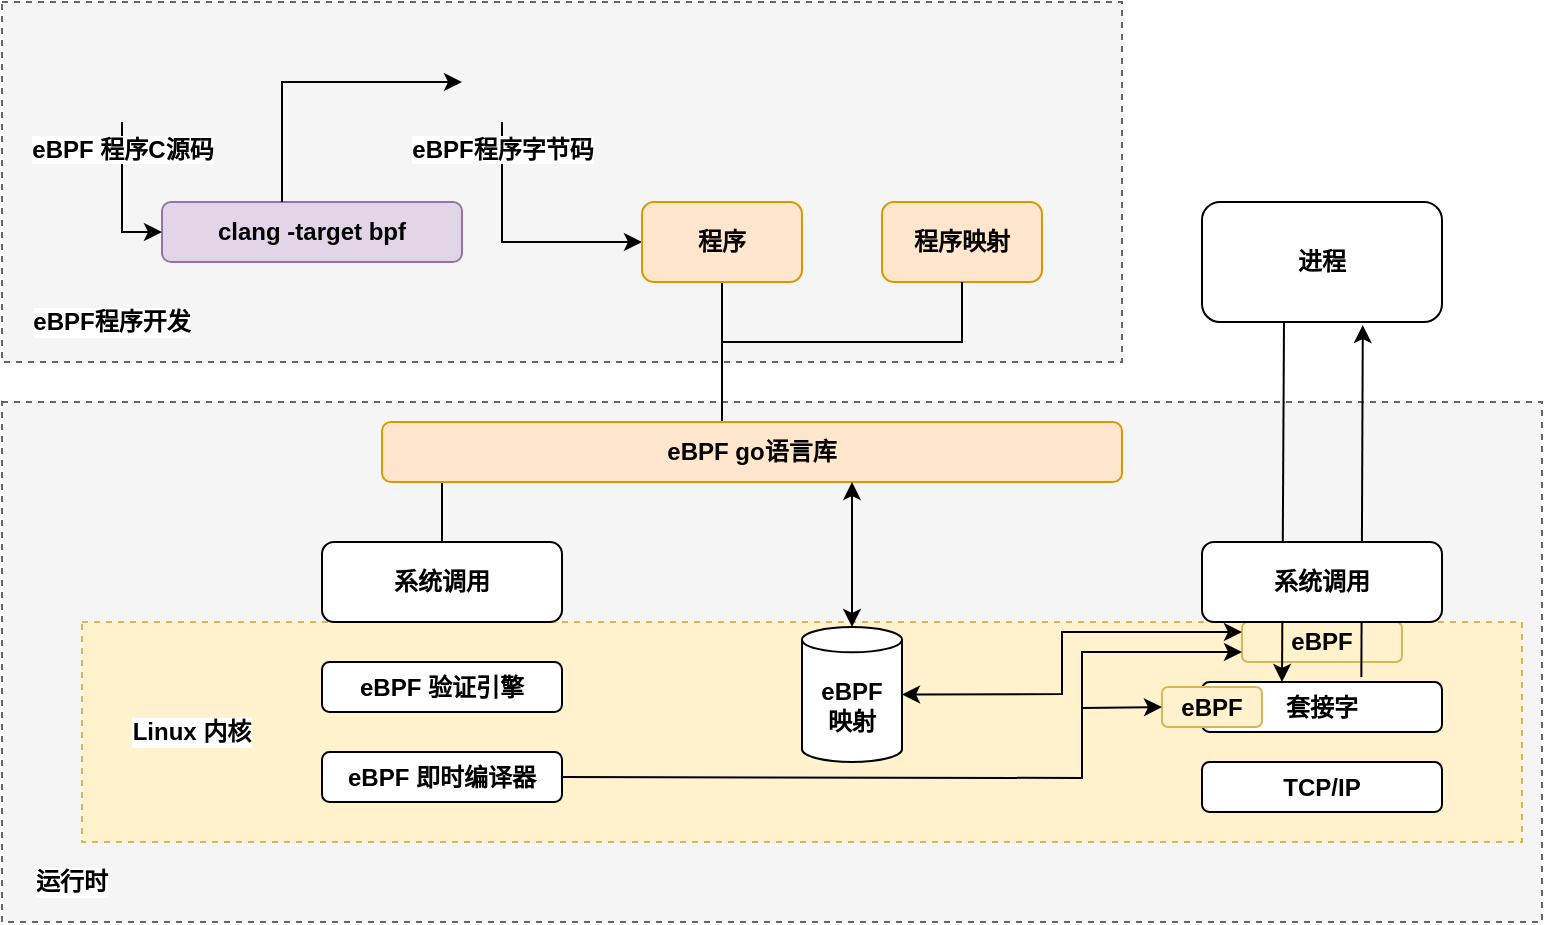 <mxfile version="20.2.2" type="github">
  <diagram id="2NR-QRxBcaR07NPv3wB8" name="第 1 页">
    <mxGraphModel dx="981" dy="526" grid="1" gridSize="10" guides="1" tooltips="1" connect="1" arrows="1" fold="1" page="1" pageScale="1" pageWidth="827" pageHeight="1169" math="0" shadow="0">
      <root>
        <mxCell id="0" />
        <mxCell id="1" parent="0" />
        <mxCell id="S8xH9RBU_SRHQgKJHc0K-46" value="" style="rounded=0;whiteSpace=wrap;html=1;shadow=0;glass=0;dashed=1;labelBackgroundColor=none;sketch=0;fontColor=#333333;strokeColor=#666666;fillColor=#f5f5f5;" vertex="1" parent="1">
          <mxGeometry x="40" y="260" width="770" height="260" as="geometry" />
        </mxCell>
        <mxCell id="S8xH9RBU_SRHQgKJHc0K-15" value="" style="rounded=0;whiteSpace=wrap;html=1;labelBackgroundColor=default;sketch=0;fillColor=#f5f5f5;glass=0;shadow=0;dashed=1;strokeColor=#666666;fontColor=#333333;" vertex="1" parent="1">
          <mxGeometry x="40" y="60" width="560" height="180" as="geometry" />
        </mxCell>
        <mxCell id="S8xH9RBU_SRHQgKJHc0K-8" value="clang -target bpf" style="rounded=1;whiteSpace=wrap;html=1;labelBackgroundColor=none;sketch=0;fillColor=#e1d5e7;strokeColor=#9673a6;fontStyle=1" vertex="1" parent="1">
          <mxGeometry x="120" y="160" width="150" height="30" as="geometry" />
        </mxCell>
        <mxCell id="S8xH9RBU_SRHQgKJHc0K-10" value="" style="endArrow=classic;html=1;rounded=0;fontColor=default;exitX=0.5;exitY=1;exitDx=0;exitDy=0;entryX=0;entryY=0.5;entryDx=0;entryDy=0;" edge="1" parent="1" source="S8xH9RBU_SRHQgKJHc0K-5" target="S8xH9RBU_SRHQgKJHc0K-8">
          <mxGeometry width="50" height="50" relative="1" as="geometry">
            <mxPoint x="340" y="270" as="sourcePoint" />
            <mxPoint x="390" y="220" as="targetPoint" />
            <Array as="points">
              <mxPoint x="100" y="175" />
            </Array>
          </mxGeometry>
        </mxCell>
        <mxCell id="S8xH9RBU_SRHQgKJHc0K-5" value="eBPF 程序C源码" style="shape=image;html=1;verticalAlign=top;verticalLabelPosition=bottom;labelBackgroundColor=#ffffff;imageAspect=0;aspect=fixed;image=https://cdn4.iconfinder.com/data/icons/online-marketing-hand-drawn-vol-4/52/web__development__coding__script__service__code__developers-128.png;sketch=0;fontColor=default;fontStyle=1" vertex="1" parent="1">
          <mxGeometry x="80" y="80" width="40" height="40" as="geometry" />
        </mxCell>
        <mxCell id="S8xH9RBU_SRHQgKJHc0K-11" value="" style="endArrow=classic;html=1;rounded=0;fontColor=default;entryX=0;entryY=0.5;entryDx=0;entryDy=0;" edge="1" parent="1" target="S8xH9RBU_SRHQgKJHc0K-7">
          <mxGeometry width="50" height="50" relative="1" as="geometry">
            <mxPoint x="180" y="160" as="sourcePoint" />
            <mxPoint x="230" y="110" as="targetPoint" />
            <Array as="points">
              <mxPoint x="180" y="100" />
            </Array>
          </mxGeometry>
        </mxCell>
        <mxCell id="S8xH9RBU_SRHQgKJHc0K-13" value="" style="endArrow=classic;html=1;rounded=0;fontColor=default;exitX=0.5;exitY=1;exitDx=0;exitDy=0;entryX=0;entryY=0.5;entryDx=0;entryDy=0;" edge="1" parent="1" source="S8xH9RBU_SRHQgKJHc0K-7" target="S8xH9RBU_SRHQgKJHc0K-12">
          <mxGeometry width="50" height="50" relative="1" as="geometry">
            <mxPoint x="340" y="270" as="sourcePoint" />
            <mxPoint x="390" y="220" as="targetPoint" />
            <Array as="points">
              <mxPoint x="290" y="180" />
            </Array>
          </mxGeometry>
        </mxCell>
        <mxCell id="S8xH9RBU_SRHQgKJHc0K-7" value="eBPF程序字节码" style="shape=image;html=1;verticalAlign=top;verticalLabelPosition=bottom;labelBackgroundColor=#ffffff;imageAspect=0;aspect=fixed;image=https://cdn4.iconfinder.com/data/icons/online-marketing-hand-drawn-vol-4/52/web__development__coding__script__service__code__developers-128.png;sketch=0;fontColor=default;fontStyle=1" vertex="1" parent="1">
          <mxGeometry x="270" y="80" width="40" height="40" as="geometry" />
        </mxCell>
        <mxCell id="S8xH9RBU_SRHQgKJHc0K-14" value="程序映射" style="rounded=1;whiteSpace=wrap;html=1;labelBackgroundColor=none;sketch=0;fillColor=#ffe6cc;strokeColor=#d79b00;fontStyle=1" vertex="1" parent="1">
          <mxGeometry x="480" y="160" width="80" height="40" as="geometry" />
        </mxCell>
        <mxCell id="S8xH9RBU_SRHQgKJHc0K-16" value="eBPF程序开发" style="text;html=1;strokeColor=none;fillColor=none;align=center;verticalAlign=middle;whiteSpace=wrap;rounded=0;labelBackgroundColor=default;sketch=0;fontColor=default;fontStyle=1" vertex="1" parent="1">
          <mxGeometry x="50" y="210" width="90" height="20" as="geometry" />
        </mxCell>
        <mxCell id="S8xH9RBU_SRHQgKJHc0K-18" value="" style="endArrow=none;html=1;rounded=0;fontColor=default;entryX=0.5;entryY=1;entryDx=0;entryDy=0;" edge="1" parent="1" target="S8xH9RBU_SRHQgKJHc0K-12">
          <mxGeometry width="50" height="50" relative="1" as="geometry">
            <mxPoint x="400" y="270" as="sourcePoint" />
            <mxPoint x="390" y="210" as="targetPoint" />
          </mxGeometry>
        </mxCell>
        <mxCell id="S8xH9RBU_SRHQgKJHc0K-19" value="" style="endArrow=none;html=1;rounded=0;fontColor=default;exitX=0.5;exitY=1;exitDx=0;exitDy=0;" edge="1" parent="1" source="S8xH9RBU_SRHQgKJHc0K-14">
          <mxGeometry width="50" height="50" relative="1" as="geometry">
            <mxPoint x="340" y="260" as="sourcePoint" />
            <mxPoint x="400" y="230" as="targetPoint" />
            <Array as="points">
              <mxPoint x="520" y="230" />
            </Array>
          </mxGeometry>
        </mxCell>
        <mxCell id="S8xH9RBU_SRHQgKJHc0K-20" value="" style="rounded=0;whiteSpace=wrap;html=1;shadow=0;glass=0;dashed=1;labelBackgroundColor=none;sketch=0;fillColor=#fff2cc;strokeColor=#d6b656;" vertex="1" parent="1">
          <mxGeometry x="80" y="370" width="720" height="110" as="geometry" />
        </mxCell>
        <mxCell id="S8xH9RBU_SRHQgKJHc0K-22" value="进程" style="rounded=1;whiteSpace=wrap;html=1;shadow=0;glass=0;labelBackgroundColor=none;sketch=0;fontColor=default;fillColor=default;gradientColor=none;fontStyle=1" vertex="1" parent="1">
          <mxGeometry x="640" y="160" width="120" height="60" as="geometry" />
        </mxCell>
        <mxCell id="S8xH9RBU_SRHQgKJHc0K-23" value="系统调用" style="rounded=1;whiteSpace=wrap;html=1;shadow=0;glass=0;labelBackgroundColor=none;sketch=0;fontColor=default;fillColor=default;gradientColor=none;fontStyle=1" vertex="1" parent="1">
          <mxGeometry x="200" y="330" width="120" height="40" as="geometry" />
        </mxCell>
        <mxCell id="S8xH9RBU_SRHQgKJHc0K-25" value="Linux 内核" style="text;html=1;strokeColor=none;fillColor=none;align=center;verticalAlign=middle;whiteSpace=wrap;rounded=0;labelBackgroundColor=default;sketch=0;fontColor=default;rotation=0;fontStyle=1" vertex="1" parent="1">
          <mxGeometry x="90" y="415" width="90" height="20" as="geometry" />
        </mxCell>
        <mxCell id="S8xH9RBU_SRHQgKJHc0K-26" value="" style="endArrow=none;html=1;rounded=0;fontColor=default;entryX=0.5;entryY=0;entryDx=0;entryDy=0;" edge="1" parent="1" target="S8xH9RBU_SRHQgKJHc0K-23">
          <mxGeometry width="50" height="50" relative="1" as="geometry">
            <mxPoint x="260" y="300" as="sourcePoint" />
            <mxPoint x="390" y="270" as="targetPoint" />
          </mxGeometry>
        </mxCell>
        <mxCell id="S8xH9RBU_SRHQgKJHc0K-27" value="eBPF 验证引擎" style="rounded=1;whiteSpace=wrap;html=1;shadow=0;glass=0;labelBackgroundColor=none;sketch=0;fontColor=default;fillColor=default;gradientColor=none;fontStyle=1" vertex="1" parent="1">
          <mxGeometry x="200" y="390" width="120" height="25" as="geometry" />
        </mxCell>
        <mxCell id="S8xH9RBU_SRHQgKJHc0K-28" value="eBPF 即时编译器" style="rounded=1;whiteSpace=wrap;html=1;shadow=0;glass=0;labelBackgroundColor=none;sketch=0;fontColor=default;fillColor=default;gradientColor=none;fontStyle=1" vertex="1" parent="1">
          <mxGeometry x="200" y="435" width="120" height="25" as="geometry" />
        </mxCell>
        <mxCell id="S8xH9RBU_SRHQgKJHc0K-29" value="套接字" style="rounded=1;whiteSpace=wrap;html=1;shadow=0;glass=0;labelBackgroundColor=none;sketch=0;fontColor=default;fillColor=default;gradientColor=none;fontStyle=1" vertex="1" parent="1">
          <mxGeometry x="640" y="400" width="120" height="25" as="geometry" />
        </mxCell>
        <mxCell id="S8xH9RBU_SRHQgKJHc0K-30" value="TCP/IP" style="rounded=1;whiteSpace=wrap;html=1;shadow=0;glass=0;labelBackgroundColor=none;sketch=0;fontColor=default;fillColor=default;gradientColor=none;fontStyle=1" vertex="1" parent="1">
          <mxGeometry x="640" y="440" width="120" height="25" as="geometry" />
        </mxCell>
        <mxCell id="S8xH9RBU_SRHQgKJHc0K-31" value="eBPF" style="rounded=1;whiteSpace=wrap;html=1;shadow=0;glass=0;labelBackgroundColor=none;sketch=0;fillColor=#fff2cc;strokeColor=#d6b656;fontStyle=1" vertex="1" parent="1">
          <mxGeometry x="620" y="402.5" width="50" height="20" as="geometry" />
        </mxCell>
        <mxCell id="S8xH9RBU_SRHQgKJHc0K-32" value="eBPF" style="rounded=1;whiteSpace=wrap;html=1;shadow=0;glass=0;labelBackgroundColor=none;sketch=0;fillColor=#fff2cc;strokeColor=#d6b656;fontStyle=1" vertex="1" parent="1">
          <mxGeometry x="660" y="370" width="80" height="20" as="geometry" />
        </mxCell>
        <mxCell id="S8xH9RBU_SRHQgKJHc0K-33" value="" style="endArrow=classic;html=1;rounded=0;fontColor=default;" edge="1" parent="1">
          <mxGeometry width="50" height="50" relative="1" as="geometry">
            <mxPoint x="681" y="220" as="sourcePoint" />
            <mxPoint x="680" y="400" as="targetPoint" />
          </mxGeometry>
        </mxCell>
        <mxCell id="S8xH9RBU_SRHQgKJHc0K-34" value="" style="endArrow=classic;html=1;rounded=0;fontColor=default;exitX=0.664;exitY=-0.102;exitDx=0;exitDy=0;entryX=0.67;entryY=1.026;entryDx=0;entryDy=0;exitPerimeter=0;entryPerimeter=0;" edge="1" parent="1" source="S8xH9RBU_SRHQgKJHc0K-29" target="S8xH9RBU_SRHQgKJHc0K-22">
          <mxGeometry width="50" height="50" relative="1" as="geometry">
            <mxPoint x="340" y="320" as="sourcePoint" />
            <mxPoint x="390" y="270" as="targetPoint" />
          </mxGeometry>
        </mxCell>
        <mxCell id="S8xH9RBU_SRHQgKJHc0K-24" value="系统调用" style="rounded=1;whiteSpace=wrap;html=1;shadow=0;glass=0;labelBackgroundColor=none;sketch=0;fontColor=default;fillColor=default;gradientColor=none;fontStyle=1" vertex="1" parent="1">
          <mxGeometry x="640" y="330" width="120" height="40" as="geometry" />
        </mxCell>
        <mxCell id="S8xH9RBU_SRHQgKJHc0K-12" value="程序" style="rounded=1;whiteSpace=wrap;html=1;labelBackgroundColor=none;sketch=0;fillColor=#ffe6cc;strokeColor=#d79b00;fontStyle=1" vertex="1" parent="1">
          <mxGeometry x="360" y="160" width="80" height="40" as="geometry" />
        </mxCell>
        <mxCell id="S8xH9RBU_SRHQgKJHc0K-17" value="eBPF go语言库" style="rounded=1;whiteSpace=wrap;html=1;labelBackgroundColor=none;sketch=0;fillColor=#ffe6cc;strokeColor=#d79b00;fontStyle=1" vertex="1" parent="1">
          <mxGeometry x="230" y="270" width="370" height="30" as="geometry" />
        </mxCell>
        <mxCell id="S8xH9RBU_SRHQgKJHc0K-35" value="" style="endArrow=classic;html=1;rounded=0;fontColor=default;exitX=1;exitY=0.5;exitDx=0;exitDy=0;entryX=0;entryY=0.75;entryDx=0;entryDy=0;" edge="1" parent="1" source="S8xH9RBU_SRHQgKJHc0K-28" target="S8xH9RBU_SRHQgKJHc0K-32">
          <mxGeometry width="50" height="50" relative="1" as="geometry">
            <mxPoint x="350" y="470" as="sourcePoint" />
            <mxPoint x="660" y="380" as="targetPoint" />
            <Array as="points">
              <mxPoint x="580" y="448" />
              <mxPoint x="580" y="385" />
            </Array>
          </mxGeometry>
        </mxCell>
        <mxCell id="S8xH9RBU_SRHQgKJHc0K-36" value="" style="endArrow=classic;html=1;rounded=0;fontColor=default;entryX=0;entryY=0.5;entryDx=0;entryDy=0;" edge="1" parent="1" target="S8xH9RBU_SRHQgKJHc0K-31">
          <mxGeometry width="50" height="50" relative="1" as="geometry">
            <mxPoint x="580" y="413" as="sourcePoint" />
            <mxPoint x="390" y="270" as="targetPoint" />
          </mxGeometry>
        </mxCell>
        <mxCell id="S8xH9RBU_SRHQgKJHc0K-39" value="eBPF&lt;br&gt;映射" style="shape=cylinder3;whiteSpace=wrap;html=1;boundedLbl=1;backgroundOutline=1;size=6.328;rounded=0;shadow=0;glass=0;labelBackgroundColor=none;sketch=0;fontColor=default;strokeColor=default;fillColor=default;gradientColor=none;fontStyle=1" vertex="1" parent="1">
          <mxGeometry x="440" y="372.5" width="50" height="67.5" as="geometry" />
        </mxCell>
        <mxCell id="S8xH9RBU_SRHQgKJHc0K-40" value="" style="endArrow=classic;startArrow=classic;html=1;rounded=0;fontColor=default;exitX=1;exitY=0.5;exitDx=0;exitDy=0;exitPerimeter=0;entryX=0;entryY=0.25;entryDx=0;entryDy=0;" edge="1" parent="1" source="S8xH9RBU_SRHQgKJHc0K-39" target="S8xH9RBU_SRHQgKJHc0K-32">
          <mxGeometry width="50" height="50" relative="1" as="geometry">
            <mxPoint x="340" y="310" as="sourcePoint" />
            <mxPoint x="390" y="260" as="targetPoint" />
            <Array as="points">
              <mxPoint x="570" y="406" />
              <mxPoint x="570" y="375" />
            </Array>
          </mxGeometry>
        </mxCell>
        <mxCell id="S8xH9RBU_SRHQgKJHc0K-41" value="" style="endArrow=classic;startArrow=classic;html=1;rounded=0;fontColor=default;exitX=0.5;exitY=0;exitDx=0;exitDy=0;exitPerimeter=0;" edge="1" parent="1" source="S8xH9RBU_SRHQgKJHc0K-39">
          <mxGeometry width="50" height="50" relative="1" as="geometry">
            <mxPoint x="340" y="310" as="sourcePoint" />
            <mxPoint x="465" y="300" as="targetPoint" />
          </mxGeometry>
        </mxCell>
        <mxCell id="S8xH9RBU_SRHQgKJHc0K-47" value="运行时" style="text;html=1;strokeColor=none;fillColor=none;align=center;verticalAlign=middle;whiteSpace=wrap;rounded=0;labelBackgroundColor=default;sketch=0;fontColor=default;fontStyle=1" vertex="1" parent="1">
          <mxGeometry x="50" y="490" width="50" height="20" as="geometry" />
        </mxCell>
      </root>
    </mxGraphModel>
  </diagram>
</mxfile>
